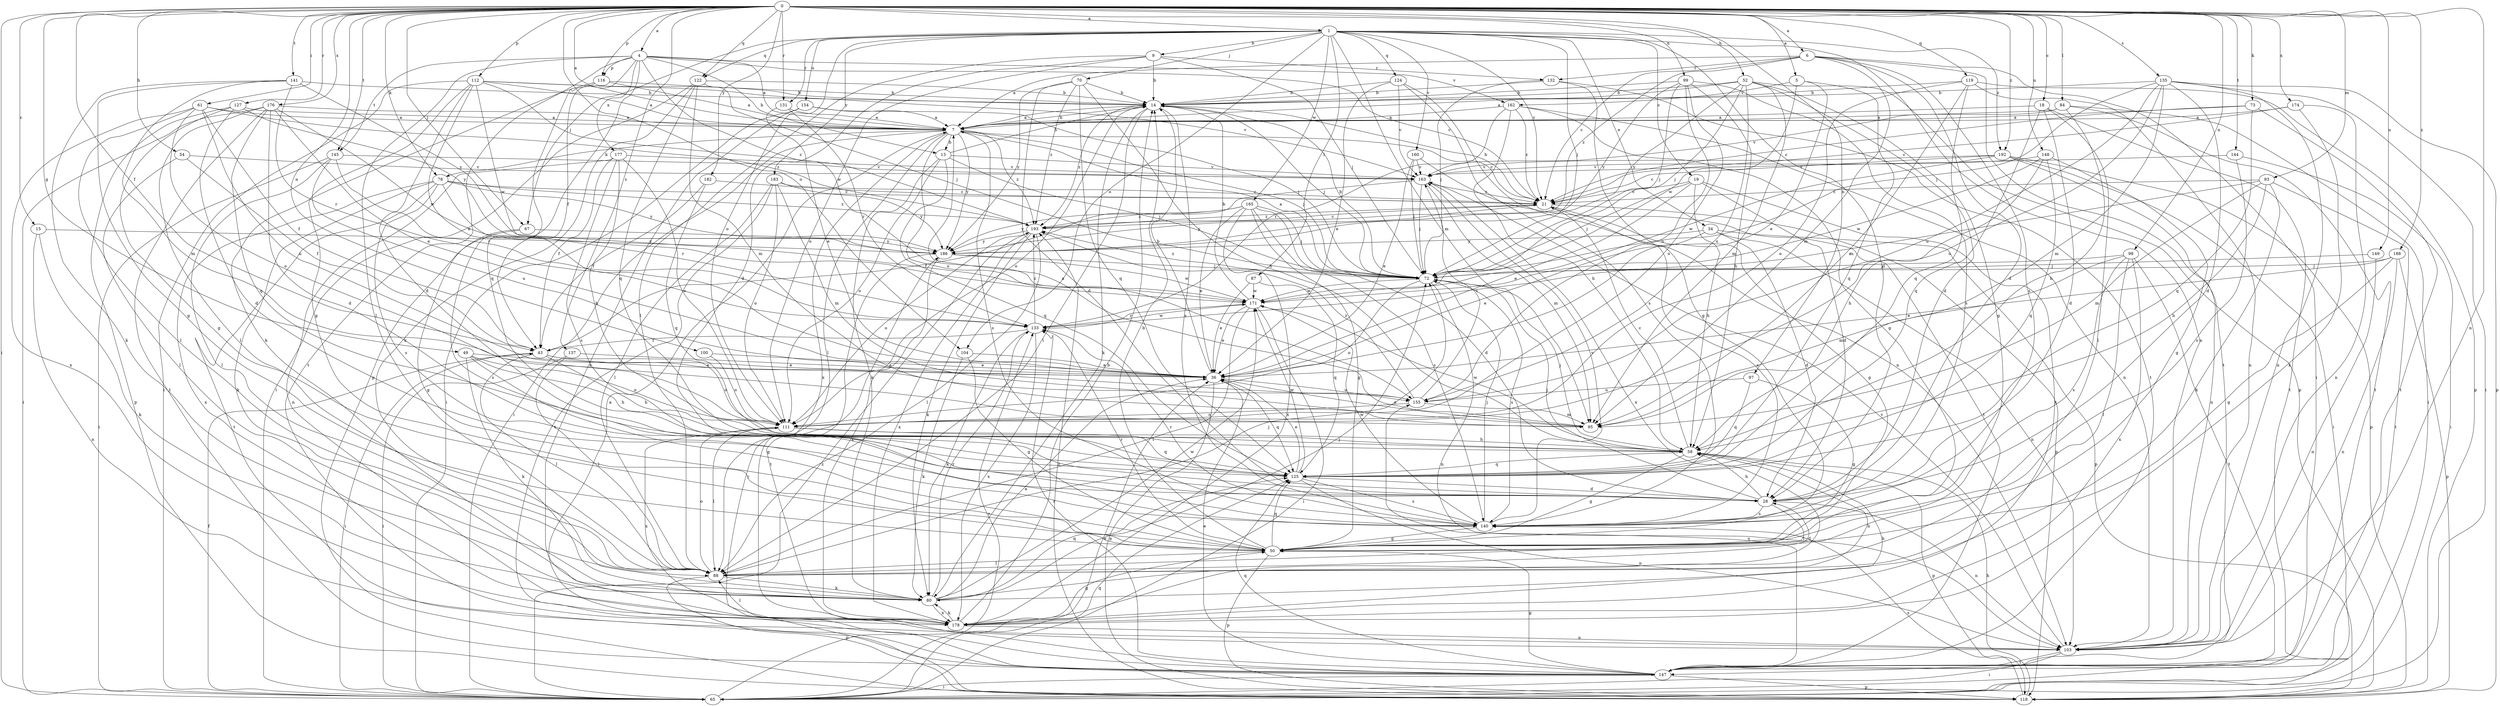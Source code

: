 strict digraph  {
0;
1;
4;
5;
6;
7;
9;
13;
14;
15;
18;
19;
21;
28;
34;
36;
43;
49;
50;
52;
54;
58;
61;
65;
67;
70;
72;
73;
78;
80;
84;
87;
88;
93;
95;
97;
98;
99;
100;
103;
104;
111;
112;
116;
118;
119;
122;
124;
125;
127;
131;
132;
133;
135;
137;
140;
141;
144;
145;
147;
148;
149;
154;
155;
160;
162;
163;
165;
171;
174;
176;
177;
178;
182;
183;
186;
188;
192;
193;
0 -> 1  [label=a];
0 -> 4  [label=a];
0 -> 5  [label=a];
0 -> 6  [label=a];
0 -> 7  [label=a];
0 -> 15  [label=c];
0 -> 18  [label=c];
0 -> 43  [label=f];
0 -> 49  [label=g];
0 -> 52  [label=h];
0 -> 54  [label=h];
0 -> 61  [label=i];
0 -> 65  [label=i];
0 -> 67  [label=j];
0 -> 73  [label=k];
0 -> 78  [label=k];
0 -> 84  [label=l];
0 -> 93  [label=m];
0 -> 97  [label=n];
0 -> 98  [label=n];
0 -> 99  [label=n];
0 -> 100  [label=n];
0 -> 103  [label=n];
0 -> 104  [label=o];
0 -> 112  [label=p];
0 -> 116  [label=p];
0 -> 119  [label=q];
0 -> 122  [label=q];
0 -> 127  [label=r];
0 -> 131  [label=r];
0 -> 135  [label=s];
0 -> 137  [label=s];
0 -> 141  [label=t];
0 -> 144  [label=t];
0 -> 145  [label=t];
0 -> 148  [label=u];
0 -> 149  [label=u];
0 -> 174  [label=x];
0 -> 176  [label=x];
0 -> 182  [label=y];
0 -> 188  [label=z];
0 -> 192  [label=z];
1 -> 9  [label=b];
1 -> 19  [label=c];
1 -> 21  [label=c];
1 -> 28  [label=d];
1 -> 34  [label=e];
1 -> 67  [label=j];
1 -> 70  [label=j];
1 -> 72  [label=j];
1 -> 87  [label=l];
1 -> 95  [label=m];
1 -> 103  [label=n];
1 -> 104  [label=o];
1 -> 111  [label=o];
1 -> 122  [label=q];
1 -> 124  [label=q];
1 -> 131  [label=r];
1 -> 154  [label=u];
1 -> 160  [label=v];
1 -> 165  [label=w];
1 -> 183  [label=y];
1 -> 192  [label=z];
4 -> 7  [label=a];
4 -> 13  [label=b];
4 -> 21  [label=c];
4 -> 43  [label=f];
4 -> 88  [label=l];
4 -> 116  [label=p];
4 -> 118  [label=p];
4 -> 145  [label=t];
4 -> 147  [label=t];
4 -> 162  [label=v];
4 -> 171  [label=w];
4 -> 177  [label=x];
5 -> 36  [label=e];
5 -> 125  [label=q];
5 -> 162  [label=v];
5 -> 171  [label=w];
6 -> 7  [label=a];
6 -> 21  [label=c];
6 -> 28  [label=d];
6 -> 65  [label=i];
6 -> 95  [label=m];
6 -> 132  [label=r];
6 -> 140  [label=s];
6 -> 147  [label=t];
6 -> 193  [label=z];
7 -> 13  [label=b];
7 -> 14  [label=b];
7 -> 21  [label=c];
7 -> 65  [label=i];
7 -> 72  [label=j];
7 -> 78  [label=k];
7 -> 88  [label=l];
7 -> 140  [label=s];
7 -> 155  [label=u];
7 -> 178  [label=x];
7 -> 186  [label=y];
7 -> 193  [label=z];
9 -> 14  [label=b];
9 -> 28  [label=d];
9 -> 72  [label=j];
9 -> 88  [label=l];
9 -> 111  [label=o];
9 -> 132  [label=r];
13 -> 14  [label=b];
13 -> 72  [label=j];
13 -> 80  [label=k];
13 -> 111  [label=o];
13 -> 125  [label=q];
13 -> 163  [label=v];
14 -> 7  [label=a];
14 -> 72  [label=j];
14 -> 80  [label=k];
14 -> 88  [label=l];
14 -> 111  [label=o];
14 -> 140  [label=s];
14 -> 193  [label=z];
15 -> 80  [label=k];
15 -> 103  [label=n];
15 -> 186  [label=y];
18 -> 7  [label=a];
18 -> 28  [label=d];
18 -> 88  [label=l];
18 -> 125  [label=q];
18 -> 147  [label=t];
19 -> 21  [label=c];
19 -> 28  [label=d];
19 -> 36  [label=e];
19 -> 58  [label=h];
19 -> 72  [label=j];
19 -> 178  [label=x];
21 -> 14  [label=b];
21 -> 50  [label=g];
21 -> 118  [label=p];
21 -> 140  [label=s];
21 -> 186  [label=y];
21 -> 193  [label=z];
28 -> 58  [label=h];
28 -> 72  [label=j];
28 -> 88  [label=l];
28 -> 103  [label=n];
28 -> 140  [label=s];
34 -> 28  [label=d];
34 -> 36  [label=e];
34 -> 103  [label=n];
34 -> 118  [label=p];
34 -> 186  [label=y];
36 -> 14  [label=b];
36 -> 118  [label=p];
36 -> 125  [label=q];
36 -> 155  [label=u];
43 -> 36  [label=e];
43 -> 58  [label=h];
43 -> 65  [label=i];
43 -> 88  [label=l];
43 -> 111  [label=o];
49 -> 36  [label=e];
49 -> 50  [label=g];
49 -> 58  [label=h];
49 -> 80  [label=k];
49 -> 111  [label=o];
50 -> 14  [label=b];
50 -> 88  [label=l];
50 -> 118  [label=p];
50 -> 125  [label=q];
50 -> 133  [label=r];
52 -> 7  [label=a];
52 -> 14  [label=b];
52 -> 28  [label=d];
52 -> 50  [label=g];
52 -> 72  [label=j];
52 -> 95  [label=m];
52 -> 118  [label=p];
52 -> 155  [label=u];
52 -> 186  [label=y];
54 -> 43  [label=f];
54 -> 88  [label=l];
54 -> 163  [label=v];
58 -> 21  [label=c];
58 -> 50  [label=g];
58 -> 72  [label=j];
58 -> 118  [label=p];
58 -> 125  [label=q];
58 -> 171  [label=w];
61 -> 7  [label=a];
61 -> 43  [label=f];
61 -> 88  [label=l];
61 -> 111  [label=o];
61 -> 155  [label=u];
61 -> 178  [label=x];
61 -> 193  [label=z];
65 -> 36  [label=e];
65 -> 43  [label=f];
65 -> 125  [label=q];
65 -> 133  [label=r];
65 -> 193  [label=z];
67 -> 50  [label=g];
67 -> 140  [label=s];
67 -> 186  [label=y];
70 -> 14  [label=b];
70 -> 28  [label=d];
70 -> 58  [label=h];
70 -> 125  [label=q];
70 -> 186  [label=y];
70 -> 193  [label=z];
72 -> 7  [label=a];
72 -> 14  [label=b];
72 -> 103  [label=n];
72 -> 111  [label=o];
72 -> 140  [label=s];
72 -> 171  [label=w];
72 -> 193  [label=z];
73 -> 7  [label=a];
73 -> 21  [label=c];
73 -> 125  [label=q];
73 -> 147  [label=t];
78 -> 21  [label=c];
78 -> 80  [label=k];
78 -> 133  [label=r];
78 -> 140  [label=s];
78 -> 147  [label=t];
78 -> 178  [label=x];
78 -> 186  [label=y];
78 -> 193  [label=z];
80 -> 36  [label=e];
80 -> 58  [label=h];
80 -> 72  [label=j];
80 -> 125  [label=q];
80 -> 133  [label=r];
80 -> 171  [label=w];
80 -> 178  [label=x];
84 -> 7  [label=a];
84 -> 58  [label=h];
84 -> 65  [label=i];
84 -> 147  [label=t];
84 -> 163  [label=v];
87 -> 36  [label=e];
87 -> 125  [label=q];
87 -> 171  [label=w];
88 -> 28  [label=d];
88 -> 72  [label=j];
88 -> 80  [label=k];
88 -> 111  [label=o];
88 -> 118  [label=p];
93 -> 21  [label=c];
93 -> 58  [label=h];
93 -> 80  [label=k];
93 -> 95  [label=m];
93 -> 133  [label=r];
93 -> 147  [label=t];
95 -> 7  [label=a];
95 -> 36  [label=e];
97 -> 50  [label=g];
97 -> 125  [label=q];
97 -> 155  [label=u];
98 -> 72  [label=j];
98 -> 88  [label=l];
98 -> 95  [label=m];
98 -> 140  [label=s];
98 -> 147  [label=t];
98 -> 178  [label=x];
99 -> 14  [label=b];
99 -> 58  [label=h];
99 -> 72  [label=j];
99 -> 111  [label=o];
99 -> 140  [label=s];
99 -> 155  [label=u];
99 -> 186  [label=y];
100 -> 36  [label=e];
100 -> 111  [label=o];
103 -> 65  [label=i];
103 -> 147  [label=t];
103 -> 163  [label=v];
104 -> 36  [label=e];
104 -> 50  [label=g];
104 -> 80  [label=k];
111 -> 58  [label=h];
111 -> 88  [label=l];
111 -> 125  [label=q];
111 -> 178  [label=x];
112 -> 7  [label=a];
112 -> 14  [label=b];
112 -> 28  [label=d];
112 -> 36  [label=e];
112 -> 50  [label=g];
112 -> 65  [label=i];
112 -> 163  [label=v];
112 -> 171  [label=w];
112 -> 193  [label=z];
116 -> 7  [label=a];
116 -> 14  [label=b];
116 -> 80  [label=k];
116 -> 125  [label=q];
118 -> 58  [label=h];
118 -> 140  [label=s];
118 -> 186  [label=y];
118 -> 193  [label=z];
119 -> 14  [label=b];
119 -> 95  [label=m];
119 -> 103  [label=n];
119 -> 111  [label=o];
119 -> 118  [label=p];
119 -> 125  [label=q];
122 -> 14  [label=b];
122 -> 65  [label=i];
122 -> 72  [label=j];
122 -> 80  [label=k];
122 -> 95  [label=m];
122 -> 125  [label=q];
124 -> 14  [label=b];
124 -> 36  [label=e];
124 -> 103  [label=n];
124 -> 140  [label=s];
124 -> 163  [label=v];
125 -> 28  [label=d];
125 -> 36  [label=e];
125 -> 103  [label=n];
125 -> 140  [label=s];
125 -> 171  [label=w];
127 -> 7  [label=a];
127 -> 28  [label=d];
127 -> 50  [label=g];
127 -> 118  [label=p];
127 -> 186  [label=y];
131 -> 7  [label=a];
131 -> 36  [label=e];
131 -> 133  [label=r];
132 -> 14  [label=b];
132 -> 50  [label=g];
132 -> 72  [label=j];
132 -> 147  [label=t];
133 -> 43  [label=f];
133 -> 80  [label=k];
133 -> 171  [label=w];
133 -> 178  [label=x];
133 -> 193  [label=z];
135 -> 14  [label=b];
135 -> 28  [label=d];
135 -> 65  [label=i];
135 -> 72  [label=j];
135 -> 95  [label=m];
135 -> 103  [label=n];
135 -> 111  [label=o];
135 -> 118  [label=p];
135 -> 155  [label=u];
137 -> 36  [label=e];
137 -> 65  [label=i];
137 -> 88  [label=l];
140 -> 50  [label=g];
140 -> 72  [label=j];
140 -> 133  [label=r];
140 -> 163  [label=v];
140 -> 171  [label=w];
141 -> 14  [label=b];
141 -> 50  [label=g];
141 -> 80  [label=k];
141 -> 95  [label=m];
141 -> 133  [label=r];
141 -> 186  [label=y];
144 -> 65  [label=i];
144 -> 140  [label=s];
144 -> 163  [label=v];
145 -> 65  [label=i];
145 -> 88  [label=l];
145 -> 133  [label=r];
145 -> 155  [label=u];
145 -> 163  [label=v];
147 -> 7  [label=a];
147 -> 36  [label=e];
147 -> 50  [label=g];
147 -> 65  [label=i];
147 -> 118  [label=p];
147 -> 125  [label=q];
147 -> 133  [label=r];
147 -> 155  [label=u];
148 -> 50  [label=g];
148 -> 58  [label=h];
148 -> 125  [label=q];
148 -> 163  [label=v];
148 -> 171  [label=w];
149 -> 72  [label=j];
149 -> 103  [label=n];
154 -> 7  [label=a];
154 -> 65  [label=i];
154 -> 72  [label=j];
154 -> 178  [label=x];
155 -> 95  [label=m];
155 -> 111  [label=o];
155 -> 163  [label=v];
155 -> 193  [label=z];
160 -> 36  [label=e];
160 -> 72  [label=j];
160 -> 147  [label=t];
160 -> 163  [label=v];
162 -> 7  [label=a];
162 -> 21  [label=c];
162 -> 50  [label=g];
162 -> 58  [label=h];
162 -> 103  [label=n];
162 -> 133  [label=r];
163 -> 21  [label=c];
163 -> 43  [label=f];
163 -> 72  [label=j];
163 -> 95  [label=m];
163 -> 178  [label=x];
165 -> 28  [label=d];
165 -> 36  [label=e];
165 -> 50  [label=g];
165 -> 72  [label=j];
165 -> 140  [label=s];
165 -> 178  [label=x];
165 -> 186  [label=y];
165 -> 193  [label=z];
171 -> 14  [label=b];
171 -> 36  [label=e];
171 -> 65  [label=i];
171 -> 88  [label=l];
171 -> 133  [label=r];
174 -> 7  [label=a];
174 -> 21  [label=c];
174 -> 103  [label=n];
174 -> 178  [label=x];
176 -> 7  [label=a];
176 -> 28  [label=d];
176 -> 36  [label=e];
176 -> 65  [label=i];
176 -> 88  [label=l];
176 -> 125  [label=q];
176 -> 147  [label=t];
176 -> 171  [label=w];
177 -> 43  [label=f];
177 -> 58  [label=h];
177 -> 103  [label=n];
177 -> 111  [label=o];
177 -> 140  [label=s];
177 -> 163  [label=v];
178 -> 14  [label=b];
178 -> 50  [label=g];
178 -> 58  [label=h];
178 -> 80  [label=k];
178 -> 88  [label=l];
178 -> 103  [label=n];
182 -> 21  [label=c];
182 -> 43  [label=f];
182 -> 125  [label=q];
183 -> 21  [label=c];
183 -> 88  [label=l];
183 -> 95  [label=m];
183 -> 111  [label=o];
183 -> 147  [label=t];
183 -> 186  [label=y];
186 -> 72  [label=j];
186 -> 147  [label=t];
186 -> 171  [label=w];
186 -> 178  [label=x];
188 -> 36  [label=e];
188 -> 50  [label=g];
188 -> 72  [label=j];
188 -> 103  [label=n];
188 -> 118  [label=p];
192 -> 21  [label=c];
192 -> 65  [label=i];
192 -> 103  [label=n];
192 -> 118  [label=p];
192 -> 163  [label=v];
192 -> 171  [label=w];
193 -> 21  [label=c];
193 -> 80  [label=k];
193 -> 88  [label=l];
193 -> 111  [label=o];
193 -> 178  [label=x];
193 -> 186  [label=y];
}
